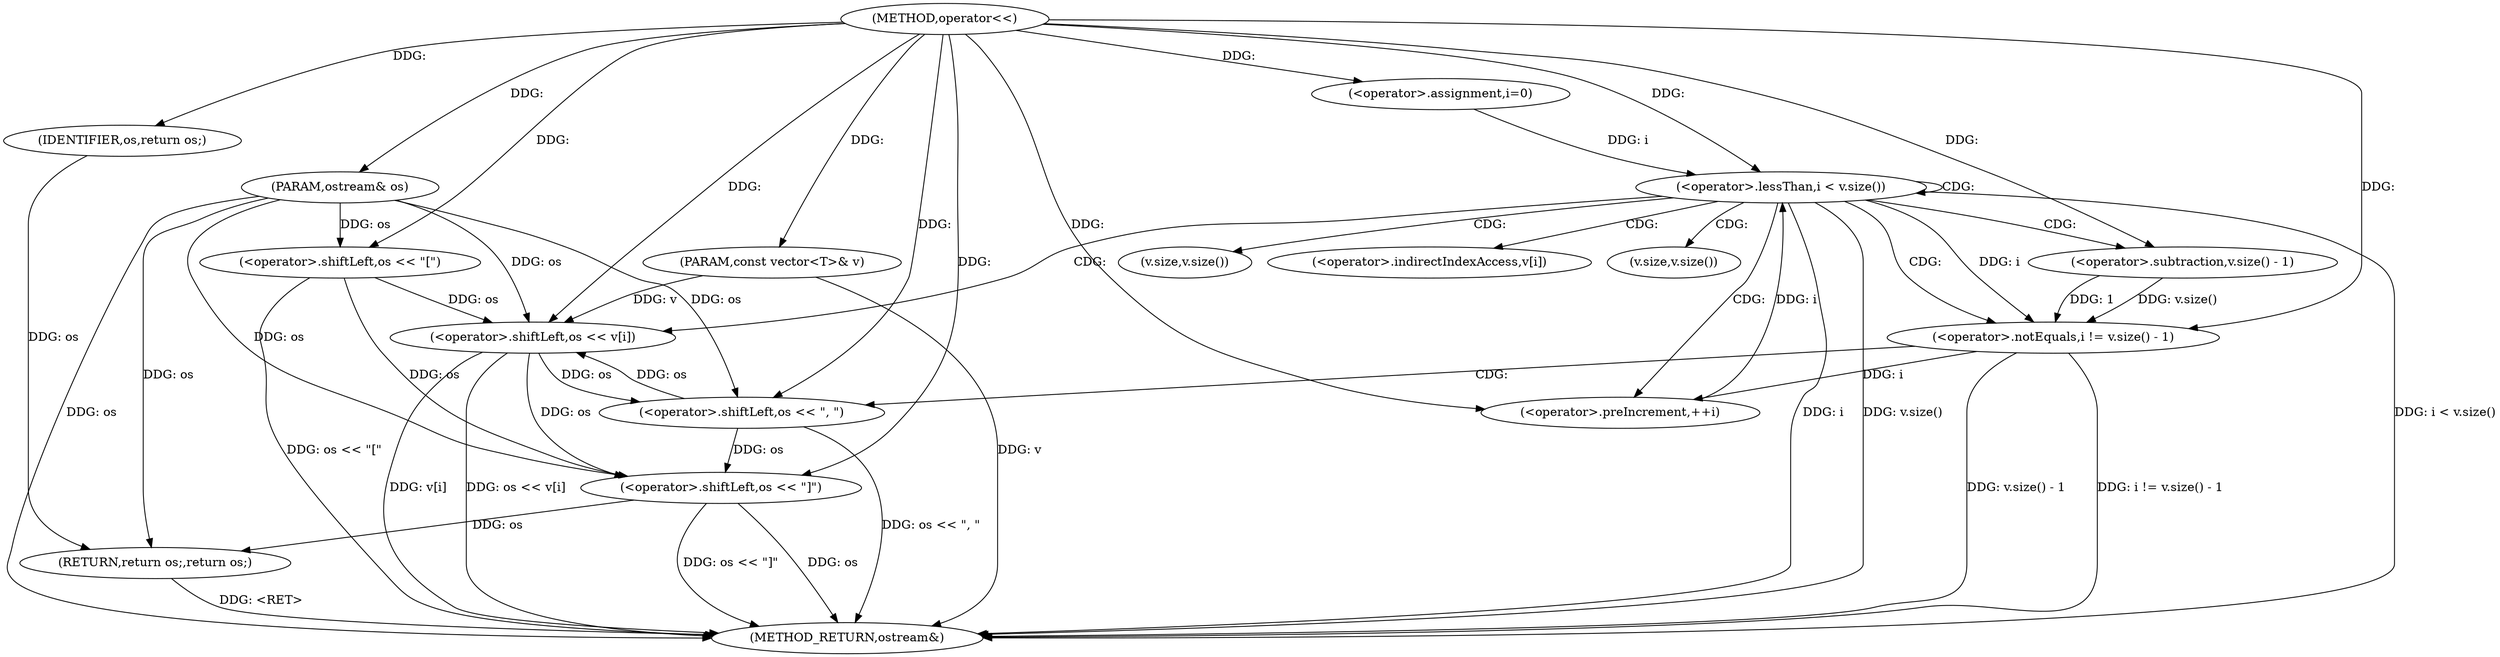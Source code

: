 digraph "operator<<" {  
"1000106" [label = "(METHOD,operator<<)" ]
"1000143" [label = "(METHOD_RETURN,ostream&)" ]
"1000107" [label = "(PARAM,ostream& os)" ]
"1000108" [label = "(PARAM,const vector<T>& v)" ]
"1000110" [label = "(<operator>.shiftLeft,os << \"[\")" ]
"1000138" [label = "(<operator>.shiftLeft,os << \"]\")" ]
"1000141" [label = "(RETURN,return os;,return os;)" ]
"1000115" [label = "(<operator>.assignment,i=0)" ]
"1000118" [label = "(<operator>.lessThan,i < v.size())" ]
"1000121" [label = "(<operator>.preIncrement,++i)" ]
"1000142" [label = "(IDENTIFIER,os,return os;)" ]
"1000124" [label = "(<operator>.shiftLeft,os << v[i])" ]
"1000130" [label = "(<operator>.notEquals,i != v.size() - 1)" ]
"1000135" [label = "(<operator>.shiftLeft,os << \", \")" ]
"1000132" [label = "(<operator>.subtraction,v.size() - 1)" ]
"1000120" [label = "(v.size,v.size())" ]
"1000126" [label = "(<operator>.indirectIndexAccess,v[i])" ]
"1000133" [label = "(v.size,v.size())" ]
  "1000107" -> "1000143"  [ label = "DDG: os"] 
  "1000108" -> "1000143"  [ label = "DDG: v"] 
  "1000110" -> "1000143"  [ label = "DDG: os << \"[\""] 
  "1000118" -> "1000143"  [ label = "DDG: i"] 
  "1000118" -> "1000143"  [ label = "DDG: v.size()"] 
  "1000118" -> "1000143"  [ label = "DDG: i < v.size()"] 
  "1000138" -> "1000143"  [ label = "DDG: os"] 
  "1000138" -> "1000143"  [ label = "DDG: os << \"]\""] 
  "1000124" -> "1000143"  [ label = "DDG: v[i]"] 
  "1000124" -> "1000143"  [ label = "DDG: os << v[i]"] 
  "1000130" -> "1000143"  [ label = "DDG: v.size() - 1"] 
  "1000130" -> "1000143"  [ label = "DDG: i != v.size() - 1"] 
  "1000135" -> "1000143"  [ label = "DDG: os << \", \""] 
  "1000141" -> "1000143"  [ label = "DDG: <RET>"] 
  "1000106" -> "1000107"  [ label = "DDG: "] 
  "1000106" -> "1000108"  [ label = "DDG: "] 
  "1000142" -> "1000141"  [ label = "DDG: os"] 
  "1000138" -> "1000141"  [ label = "DDG: os"] 
  "1000107" -> "1000141"  [ label = "DDG: os"] 
  "1000107" -> "1000110"  [ label = "DDG: os"] 
  "1000106" -> "1000110"  [ label = "DDG: "] 
  "1000106" -> "1000115"  [ label = "DDG: "] 
  "1000110" -> "1000138"  [ label = "DDG: os"] 
  "1000124" -> "1000138"  [ label = "DDG: os"] 
  "1000135" -> "1000138"  [ label = "DDG: os"] 
  "1000107" -> "1000138"  [ label = "DDG: os"] 
  "1000106" -> "1000138"  [ label = "DDG: "] 
  "1000106" -> "1000142"  [ label = "DDG: "] 
  "1000115" -> "1000118"  [ label = "DDG: i"] 
  "1000121" -> "1000118"  [ label = "DDG: i"] 
  "1000106" -> "1000118"  [ label = "DDG: "] 
  "1000130" -> "1000121"  [ label = "DDG: i"] 
  "1000106" -> "1000121"  [ label = "DDG: "] 
  "1000110" -> "1000124"  [ label = "DDG: os"] 
  "1000135" -> "1000124"  [ label = "DDG: os"] 
  "1000107" -> "1000124"  [ label = "DDG: os"] 
  "1000106" -> "1000124"  [ label = "DDG: "] 
  "1000108" -> "1000124"  [ label = "DDG: v"] 
  "1000118" -> "1000130"  [ label = "DDG: i"] 
  "1000106" -> "1000130"  [ label = "DDG: "] 
  "1000132" -> "1000130"  [ label = "DDG: v.size()"] 
  "1000132" -> "1000130"  [ label = "DDG: 1"] 
  "1000124" -> "1000135"  [ label = "DDG: os"] 
  "1000107" -> "1000135"  [ label = "DDG: os"] 
  "1000106" -> "1000135"  [ label = "DDG: "] 
  "1000106" -> "1000132"  [ label = "DDG: "] 
  "1000118" -> "1000132"  [ label = "CDG: "] 
  "1000118" -> "1000121"  [ label = "CDG: "] 
  "1000118" -> "1000124"  [ label = "CDG: "] 
  "1000118" -> "1000130"  [ label = "CDG: "] 
  "1000118" -> "1000120"  [ label = "CDG: "] 
  "1000118" -> "1000133"  [ label = "CDG: "] 
  "1000118" -> "1000118"  [ label = "CDG: "] 
  "1000118" -> "1000126"  [ label = "CDG: "] 
  "1000130" -> "1000135"  [ label = "CDG: "] 
}
